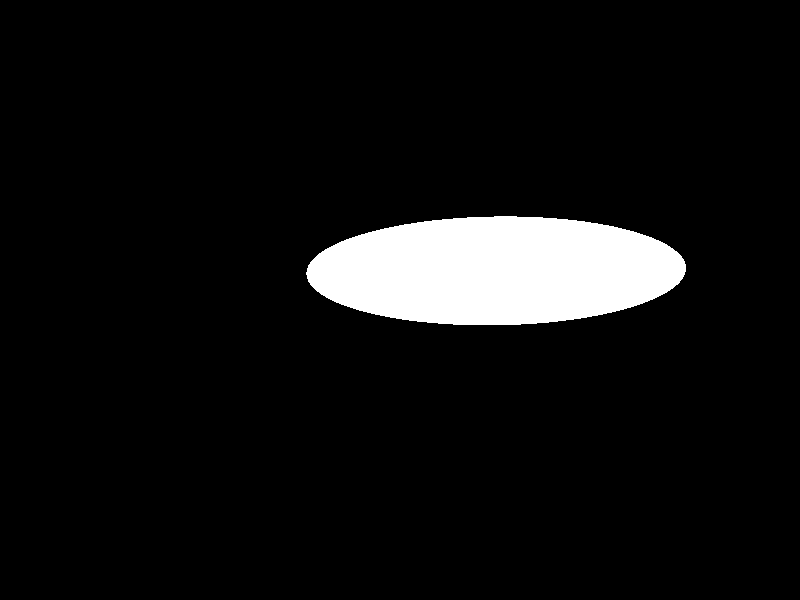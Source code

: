 sphere {
<2,2,2>
5
  pigment { color rgb <1,1,1> }
}
camera {
location <2,5,-10>
look_at <0,0,0>
direction < 1,1,-1>
angle 90
up< 1, 2, 3 >
right< -1, 1, 0.2 >
}
light_source {
<0,10,-10> // color rgb <1,1,1>
}
